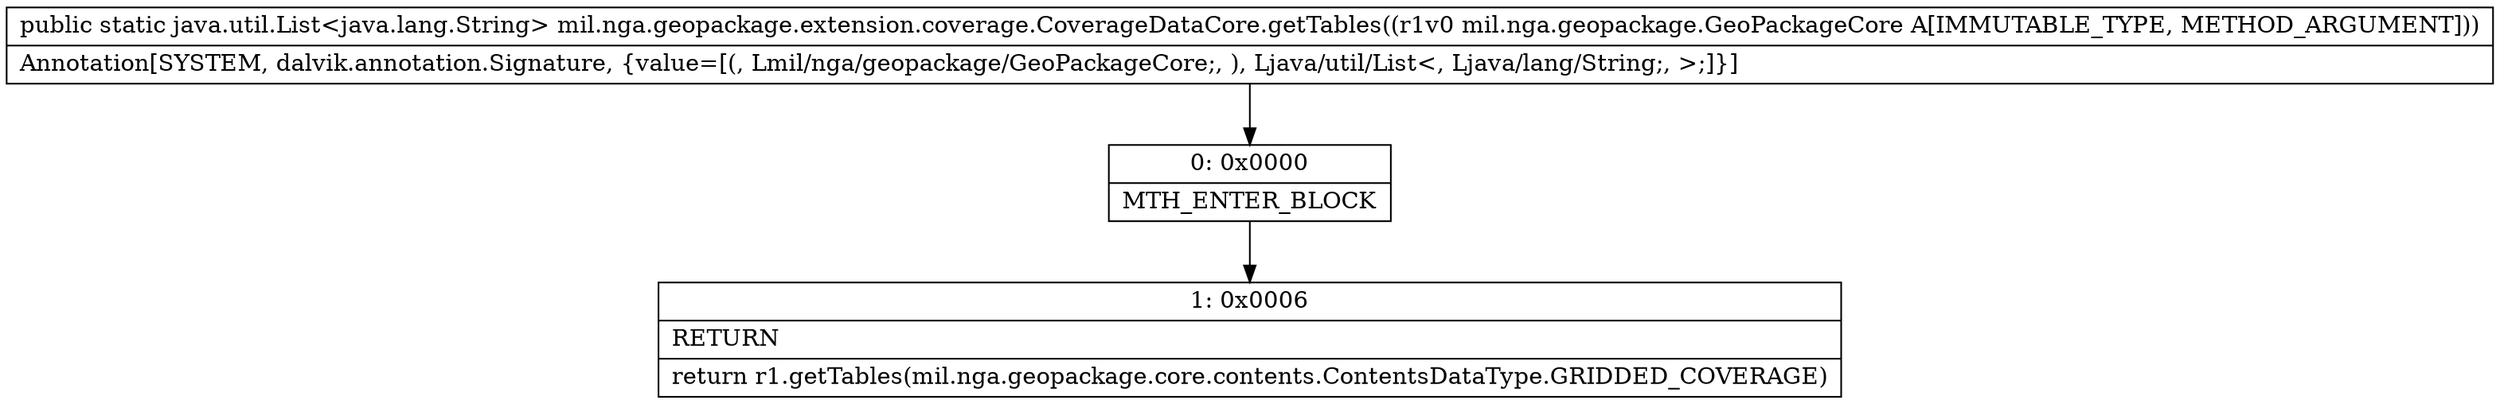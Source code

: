 digraph "CFG formil.nga.geopackage.extension.coverage.CoverageDataCore.getTables(Lmil\/nga\/geopackage\/GeoPackageCore;)Ljava\/util\/List;" {
Node_0 [shape=record,label="{0\:\ 0x0000|MTH_ENTER_BLOCK\l}"];
Node_1 [shape=record,label="{1\:\ 0x0006|RETURN\l|return r1.getTables(mil.nga.geopackage.core.contents.ContentsDataType.GRIDDED_COVERAGE)\l}"];
MethodNode[shape=record,label="{public static java.util.List\<java.lang.String\> mil.nga.geopackage.extension.coverage.CoverageDataCore.getTables((r1v0 mil.nga.geopackage.GeoPackageCore A[IMMUTABLE_TYPE, METHOD_ARGUMENT]))  | Annotation[SYSTEM, dalvik.annotation.Signature, \{value=[(, Lmil\/nga\/geopackage\/GeoPackageCore;, ), Ljava\/util\/List\<, Ljava\/lang\/String;, \>;]\}]\l}"];
MethodNode -> Node_0;
Node_0 -> Node_1;
}

